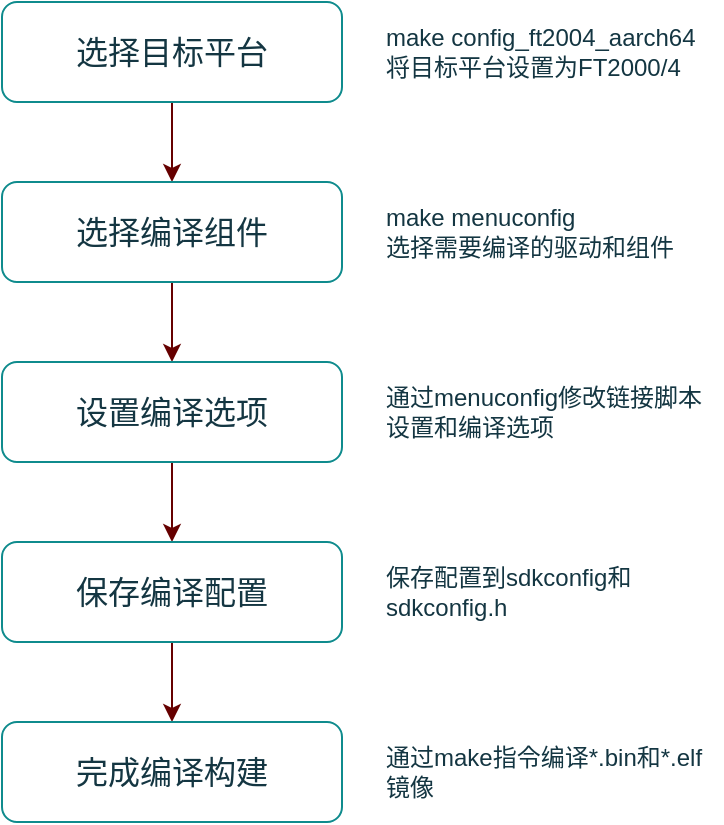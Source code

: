 <mxfile>
    <diagram id="PoK2bJbW4yWf1h1wnLvb" name="第 1 页">
        <mxGraphModel dx="617" dy="472" grid="1" gridSize="10" guides="1" tooltips="1" connect="1" arrows="1" fold="1" page="1" pageScale="1" pageWidth="827" pageHeight="1169" background="none" math="0" shadow="0">
            <root>
                <mxCell id="0"/>
                <mxCell id="1" parent="0"/>
                <mxCell id="9" style="edgeStyle=orthogonalEdgeStyle;rounded=0;orthogonalLoop=1;jettySize=auto;html=1;exitX=0.5;exitY=1;exitDx=0;exitDy=0;entryX=0.5;entryY=0;entryDx=0;entryDy=0;strokeColor=#660000;" edge="1" parent="1" source="3" target="4">
                    <mxGeometry relative="1" as="geometry"/>
                </mxCell>
                <mxCell id="3" value="&lt;span style=&quot;font-size: 16px&quot;&gt;选择目标平台&lt;/span&gt;" style="rounded=1;whiteSpace=wrap;html=1;sketch=0;fontColor=#143642;strokeColor=#0F8B8D;labelBackgroundColor=none;labelBorderColor=none;fillColor=#FFFFFF;" vertex="1" parent="1">
                    <mxGeometry x="80" y="120" width="170" height="50" as="geometry"/>
                </mxCell>
                <mxCell id="12" style="edgeStyle=orthogonalEdgeStyle;rounded=0;orthogonalLoop=1;jettySize=auto;html=1;exitX=0.5;exitY=1;exitDx=0;exitDy=0;entryX=0.5;entryY=0;entryDx=0;entryDy=0;strokeColor=#660000;" edge="1" parent="1" source="4" target="5">
                    <mxGeometry relative="1" as="geometry"/>
                </mxCell>
                <mxCell id="4" value="&lt;span style=&quot;font-size: 16px&quot;&gt;选择编译组件&lt;/span&gt;" style="rounded=1;whiteSpace=wrap;html=1;sketch=0;fontColor=#143642;strokeColor=#0F8B8D;labelBackgroundColor=none;labelBorderColor=none;fillColor=#FFFFFF;" vertex="1" parent="1">
                    <mxGeometry x="80" y="210" width="170" height="50" as="geometry"/>
                </mxCell>
                <mxCell id="14" style="edgeStyle=orthogonalEdgeStyle;rounded=0;orthogonalLoop=1;jettySize=auto;html=1;exitX=0.5;exitY=1;exitDx=0;exitDy=0;entryX=0.5;entryY=0;entryDx=0;entryDy=0;strokeColor=#660000;" edge="1" parent="1" source="5" target="6">
                    <mxGeometry relative="1" as="geometry"/>
                </mxCell>
                <mxCell id="5" value="&lt;span style=&quot;font-size: 16px&quot;&gt;设置编译选项&lt;/span&gt;" style="rounded=1;whiteSpace=wrap;html=1;sketch=0;fontColor=#143642;strokeColor=#0F8B8D;labelBackgroundColor=none;labelBorderColor=none;fillColor=#FFFFFF;" vertex="1" parent="1">
                    <mxGeometry x="80" y="300" width="170" height="50" as="geometry"/>
                </mxCell>
                <mxCell id="16" style="edgeStyle=orthogonalEdgeStyle;rounded=0;orthogonalLoop=1;jettySize=auto;html=1;exitX=0.5;exitY=1;exitDx=0;exitDy=0;entryX=0.5;entryY=0;entryDx=0;entryDy=0;strokeColor=#660000;" edge="1" parent="1" source="6" target="7">
                    <mxGeometry relative="1" as="geometry"/>
                </mxCell>
                <mxCell id="6" value="&lt;span style=&quot;font-size: 16px&quot;&gt;保存编译配置&lt;/span&gt;" style="rounded=1;whiteSpace=wrap;html=1;sketch=0;fontColor=#143642;strokeColor=#0F8B8D;labelBackgroundColor=none;labelBorderColor=none;fillColor=#FFFFFF;" vertex="1" parent="1">
                    <mxGeometry x="80" y="390" width="170" height="50" as="geometry"/>
                </mxCell>
                <mxCell id="7" value="&lt;span style=&quot;font-size: 16px&quot;&gt;完成编译构建&lt;/span&gt;" style="rounded=1;whiteSpace=wrap;html=1;sketch=0;fontColor=#143642;strokeColor=#0F8B8D;labelBackgroundColor=none;labelBorderColor=none;fillColor=#FFFFFF;" vertex="1" parent="1">
                    <mxGeometry x="80" y="480" width="170" height="50" as="geometry"/>
                </mxCell>
                <UserObject label="make config_ft2004_aarch64&lt;br&gt;将目标平台设置为FT2000/4" placeholders="1" name="Variable" id="10">
                    <mxCell style="text;html=1;strokeColor=none;fillColor=none;align=left;verticalAlign=middle;whiteSpace=wrap;overflow=hidden;rounded=0;sketch=0;fontColor=#143642;" vertex="1" parent="1">
                        <mxGeometry x="270" y="120" width="170" height="50" as="geometry"/>
                    </mxCell>
                </UserObject>
                <UserObject label="make menuconfig&lt;br&gt;选择需要编译的驱动和组件" placeholders="1" name="Variable" id="11">
                    <mxCell style="text;html=1;strokeColor=none;fillColor=none;align=left;verticalAlign=middle;whiteSpace=wrap;overflow=hidden;rounded=0;sketch=0;fontColor=#143642;" vertex="1" parent="1">
                        <mxGeometry x="270" y="210" width="170" height="50" as="geometry"/>
                    </mxCell>
                </UserObject>
                <UserObject label="通过menuconfig修改链接脚本设置和编译选项" placeholders="1" name="Variable" id="13">
                    <mxCell style="text;html=1;strokeColor=none;fillColor=none;align=left;verticalAlign=middle;whiteSpace=wrap;overflow=hidden;rounded=0;sketch=0;fontColor=#143642;" vertex="1" parent="1">
                        <mxGeometry x="270" y="300" width="170" height="50" as="geometry"/>
                    </mxCell>
                </UserObject>
                <UserObject label="保存配置到sdkconfig和sdkconfig.h" placeholders="1" name="Variable" id="15">
                    <mxCell style="text;html=1;strokeColor=none;fillColor=none;align=left;verticalAlign=middle;whiteSpace=wrap;overflow=hidden;rounded=0;sketch=0;fontColor=#143642;" vertex="1" parent="1">
                        <mxGeometry x="270" y="390" width="170" height="50" as="geometry"/>
                    </mxCell>
                </UserObject>
                <UserObject label="通过make指令编译*.bin和*.elf镜像" placeholders="1" name="Variable" id="17">
                    <mxCell style="text;html=1;strokeColor=none;fillColor=none;align=left;verticalAlign=middle;whiteSpace=wrap;overflow=hidden;rounded=0;sketch=0;fontColor=#143642;" vertex="1" parent="1">
                        <mxGeometry x="270" y="480" width="170" height="50" as="geometry"/>
                    </mxCell>
                </UserObject>
            </root>
        </mxGraphModel>
    </diagram>
</mxfile>